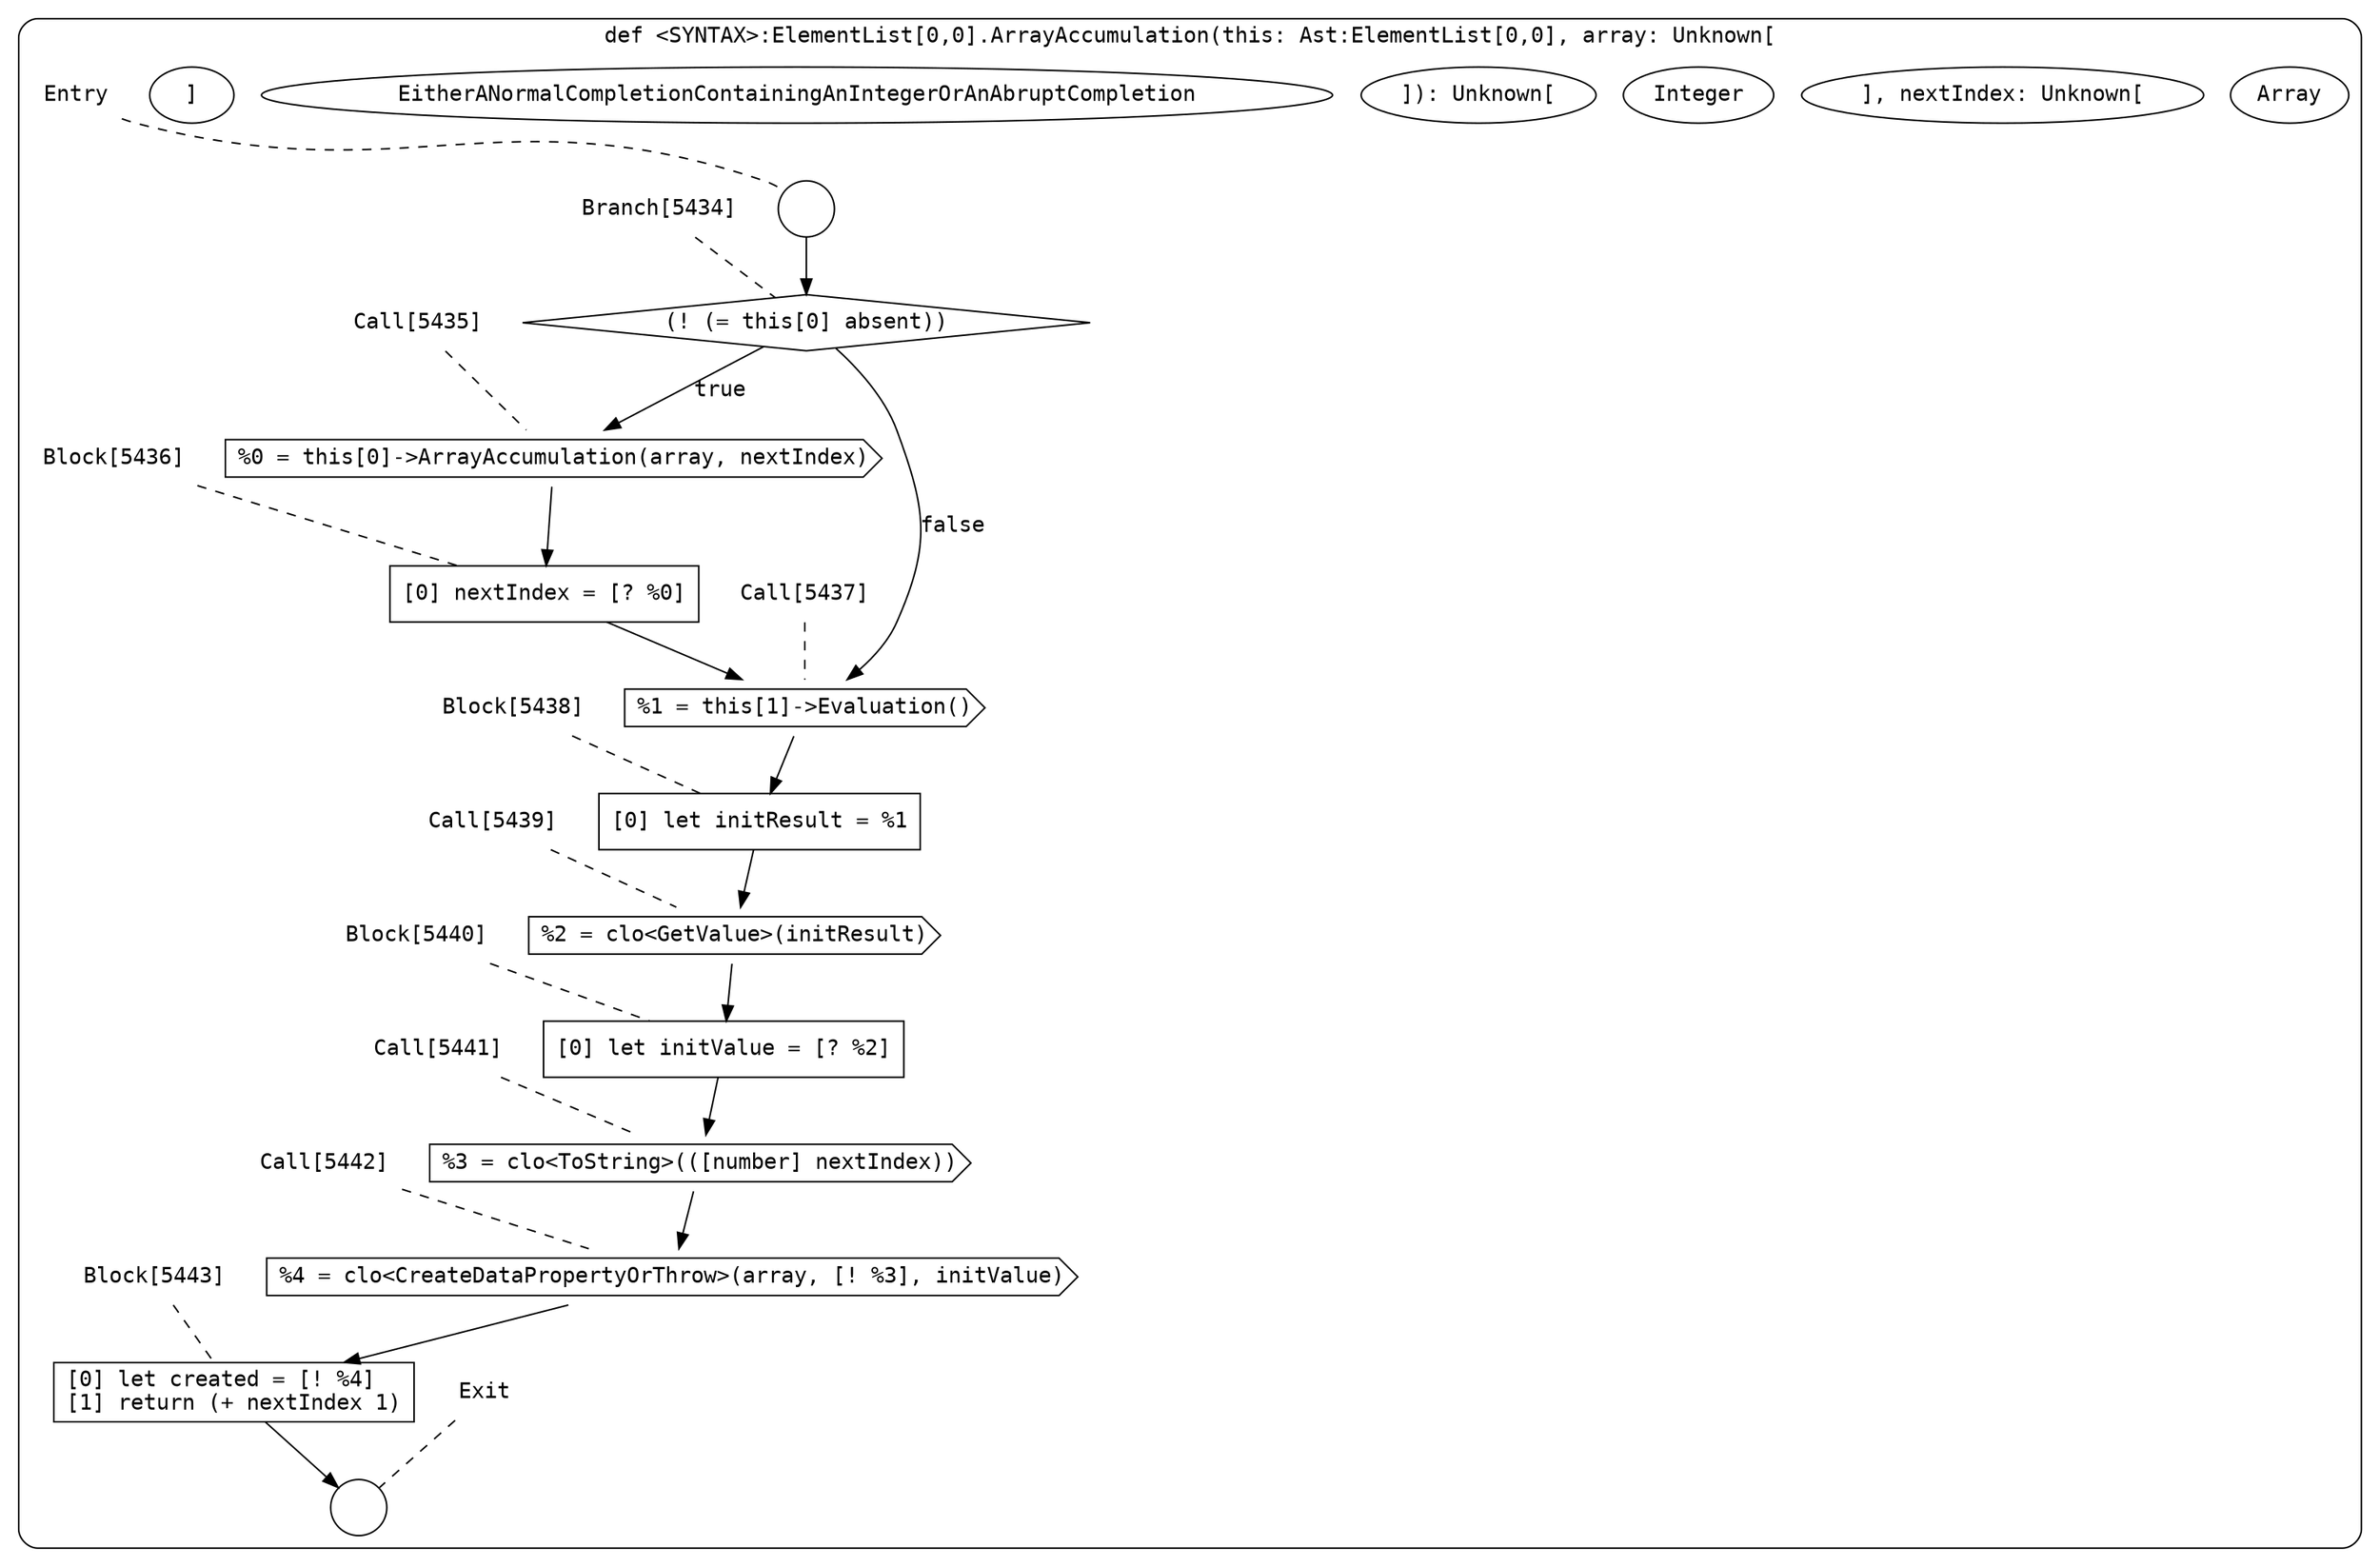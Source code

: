 digraph {
  graph [fontname = "Consolas"]
  node [fontname = "Consolas"]
  edge [fontname = "Consolas"]
  subgraph cluster1207 {
    label = "def <SYNTAX>:ElementList[0,0].ArrayAccumulation(this: Ast:ElementList[0,0], array: Unknown["Array"], nextIndex: Unknown["Integer"]): Unknown["EitherANormalCompletionContainingAnIntegerOrAnAbruptCompletion"]"
    style = rounded
    cluster1207_entry_name [shape=none, label=<<font color="black">Entry</font>>]
    cluster1207_entry_name -> cluster1207_entry [arrowhead=none, color="black", style=dashed]
    cluster1207_entry [shape=circle label=" " color="black" fillcolor="white" style=filled]
    cluster1207_entry -> node5434 [color="black"]
    cluster1207_exit_name [shape=none, label=<<font color="black">Exit</font>>]
    cluster1207_exit_name -> cluster1207_exit [arrowhead=none, color="black", style=dashed]
    cluster1207_exit [shape=circle label=" " color="black" fillcolor="white" style=filled]
    node5434_name [shape=none, label=<<font color="black">Branch[5434]</font>>]
    node5434_name -> node5434 [arrowhead=none, color="black", style=dashed]
    node5434 [shape=diamond, label=<<font color="black">(! (= this[0] absent))</font>> color="black" fillcolor="white", style=filled]
    node5434 -> node5435 [label=<<font color="black">true</font>> color="black"]
    node5434 -> node5437 [label=<<font color="black">false</font>> color="black"]
    node5435_name [shape=none, label=<<font color="black">Call[5435]</font>>]
    node5435_name -> node5435 [arrowhead=none, color="black", style=dashed]
    node5435 [shape=cds, label=<<font color="black">%0 = this[0]-&gt;ArrayAccumulation(array, nextIndex)</font>> color="black" fillcolor="white", style=filled]
    node5435 -> node5436 [color="black"]
    node5437_name [shape=none, label=<<font color="black">Call[5437]</font>>]
    node5437_name -> node5437 [arrowhead=none, color="black", style=dashed]
    node5437 [shape=cds, label=<<font color="black">%1 = this[1]-&gt;Evaluation()</font>> color="black" fillcolor="white", style=filled]
    node5437 -> node5438 [color="black"]
    node5436_name [shape=none, label=<<font color="black">Block[5436]</font>>]
    node5436_name -> node5436 [arrowhead=none, color="black", style=dashed]
    node5436 [shape=box, label=<<font color="black">[0] nextIndex = [? %0]<BR ALIGN="LEFT"/></font>> color="black" fillcolor="white", style=filled]
    node5436 -> node5437 [color="black"]
    node5438_name [shape=none, label=<<font color="black">Block[5438]</font>>]
    node5438_name -> node5438 [arrowhead=none, color="black", style=dashed]
    node5438 [shape=box, label=<<font color="black">[0] let initResult = %1<BR ALIGN="LEFT"/></font>> color="black" fillcolor="white", style=filled]
    node5438 -> node5439 [color="black"]
    node5439_name [shape=none, label=<<font color="black">Call[5439]</font>>]
    node5439_name -> node5439 [arrowhead=none, color="black", style=dashed]
    node5439 [shape=cds, label=<<font color="black">%2 = clo&lt;GetValue&gt;(initResult)</font>> color="black" fillcolor="white", style=filled]
    node5439 -> node5440 [color="black"]
    node5440_name [shape=none, label=<<font color="black">Block[5440]</font>>]
    node5440_name -> node5440 [arrowhead=none, color="black", style=dashed]
    node5440 [shape=box, label=<<font color="black">[0] let initValue = [? %2]<BR ALIGN="LEFT"/></font>> color="black" fillcolor="white", style=filled]
    node5440 -> node5441 [color="black"]
    node5441_name [shape=none, label=<<font color="black">Call[5441]</font>>]
    node5441_name -> node5441 [arrowhead=none, color="black", style=dashed]
    node5441 [shape=cds, label=<<font color="black">%3 = clo&lt;ToString&gt;(([number] nextIndex))</font>> color="black" fillcolor="white", style=filled]
    node5441 -> node5442 [color="black"]
    node5442_name [shape=none, label=<<font color="black">Call[5442]</font>>]
    node5442_name -> node5442 [arrowhead=none, color="black", style=dashed]
    node5442 [shape=cds, label=<<font color="black">%4 = clo&lt;CreateDataPropertyOrThrow&gt;(array, [! %3], initValue)</font>> color="black" fillcolor="white", style=filled]
    node5442 -> node5443 [color="black"]
    node5443_name [shape=none, label=<<font color="black">Block[5443]</font>>]
    node5443_name -> node5443 [arrowhead=none, color="black", style=dashed]
    node5443 [shape=box, label=<<font color="black">[0] let created = [! %4]<BR ALIGN="LEFT"/>[1] return (+ nextIndex 1)<BR ALIGN="LEFT"/></font>> color="black" fillcolor="white", style=filled]
    node5443 -> cluster1207_exit [color="black"]
  }
}